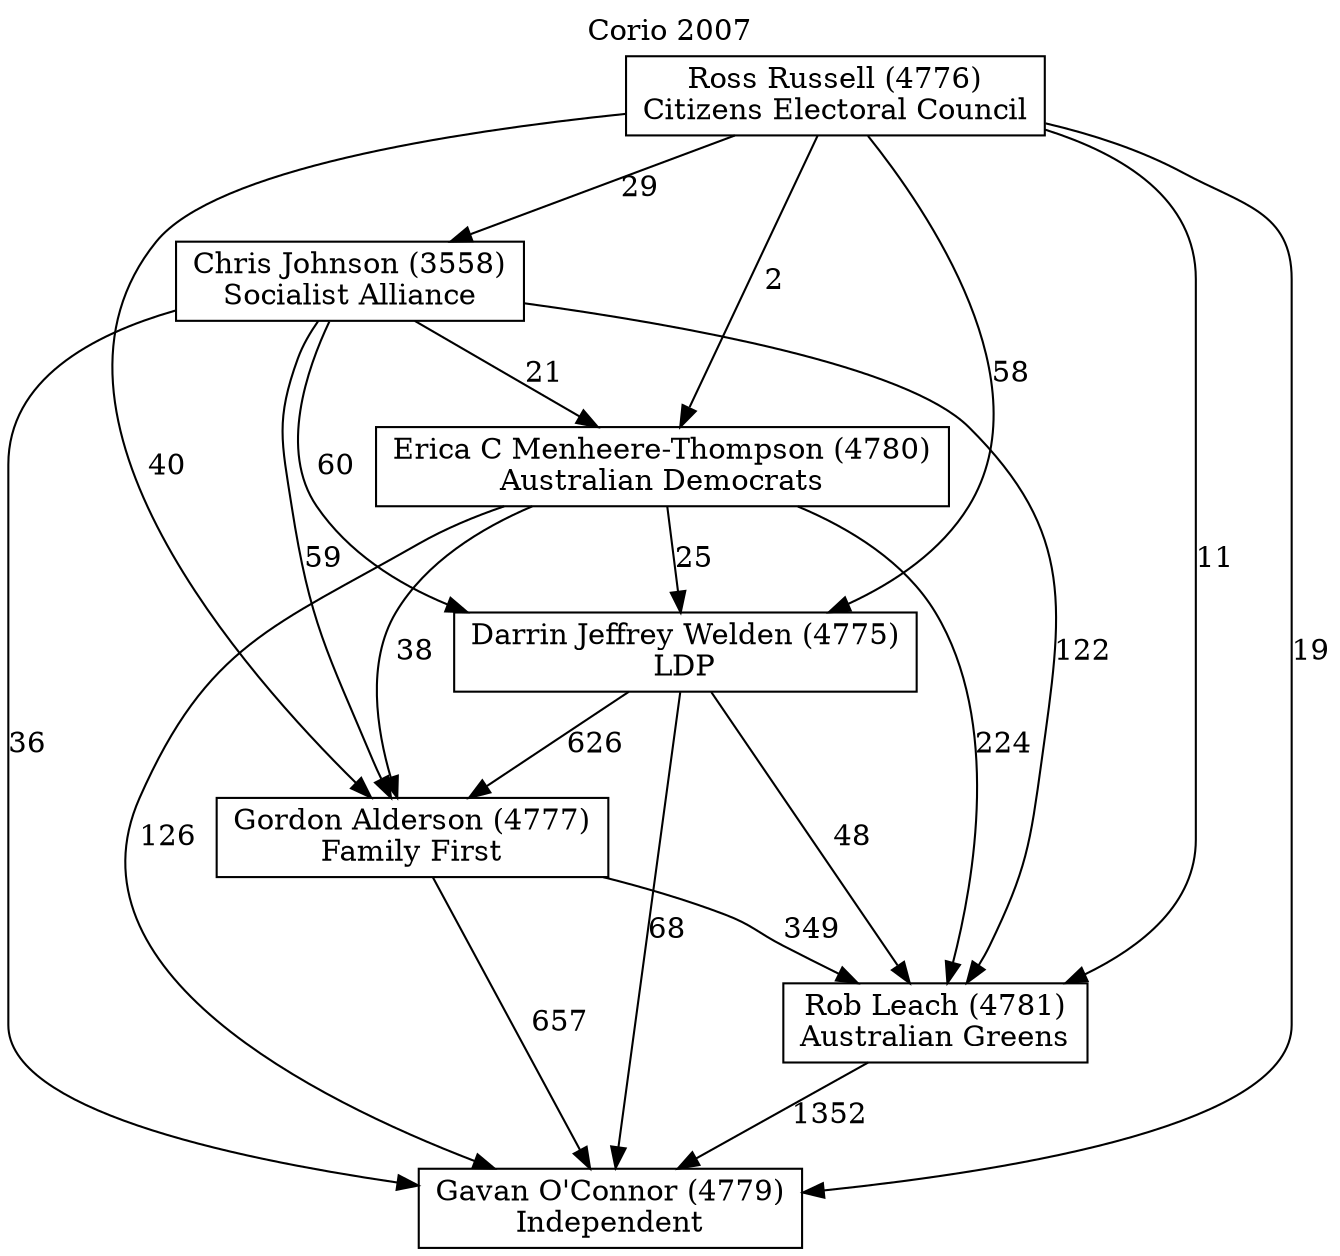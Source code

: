 // House preference flow
digraph "Gavan O'Connor (4779)_Corio_2007" {
	graph [label="Corio 2007" labelloc=t mclimit=10]
	node [shape=box]
	"Chris Johnson (3558)" [label="Chris Johnson (3558)
Socialist Alliance"]
	"Darrin Jeffrey Welden (4775)" [label="Darrin Jeffrey Welden (4775)
LDP"]
	"Erica C Menheere-Thompson (4780)" [label="Erica C Menheere-Thompson (4780)
Australian Democrats"]
	"Gavan O'Connor (4779)" [label="Gavan O'Connor (4779)
Independent"]
	"Gordon Alderson (4777)" [label="Gordon Alderson (4777)
Family First"]
	"Rob Leach (4781)" [label="Rob Leach (4781)
Australian Greens"]
	"Ross Russell (4776)" [label="Ross Russell (4776)
Citizens Electoral Council"]
	"Chris Johnson (3558)" -> "Darrin Jeffrey Welden (4775)" [label=60]
	"Chris Johnson (3558)" -> "Erica C Menheere-Thompson (4780)" [label=21]
	"Chris Johnson (3558)" -> "Gavan O'Connor (4779)" [label=36]
	"Chris Johnson (3558)" -> "Gordon Alderson (4777)" [label=59]
	"Chris Johnson (3558)" -> "Rob Leach (4781)" [label=122]
	"Darrin Jeffrey Welden (4775)" -> "Gavan O'Connor (4779)" [label=68]
	"Darrin Jeffrey Welden (4775)" -> "Gordon Alderson (4777)" [label=626]
	"Darrin Jeffrey Welden (4775)" -> "Rob Leach (4781)" [label=48]
	"Erica C Menheere-Thompson (4780)" -> "Darrin Jeffrey Welden (4775)" [label=25]
	"Erica C Menheere-Thompson (4780)" -> "Gavan O'Connor (4779)" [label=126]
	"Erica C Menheere-Thompson (4780)" -> "Gordon Alderson (4777)" [label=38]
	"Erica C Menheere-Thompson (4780)" -> "Rob Leach (4781)" [label=224]
	"Gordon Alderson (4777)" -> "Gavan O'Connor (4779)" [label=657]
	"Gordon Alderson (4777)" -> "Rob Leach (4781)" [label=349]
	"Rob Leach (4781)" -> "Gavan O'Connor (4779)" [label=1352]
	"Ross Russell (4776)" -> "Chris Johnson (3558)" [label=29]
	"Ross Russell (4776)" -> "Darrin Jeffrey Welden (4775)" [label=58]
	"Ross Russell (4776)" -> "Erica C Menheere-Thompson (4780)" [label=2]
	"Ross Russell (4776)" -> "Gavan O'Connor (4779)" [label=19]
	"Ross Russell (4776)" -> "Gordon Alderson (4777)" [label=40]
	"Ross Russell (4776)" -> "Rob Leach (4781)" [label=11]
}
